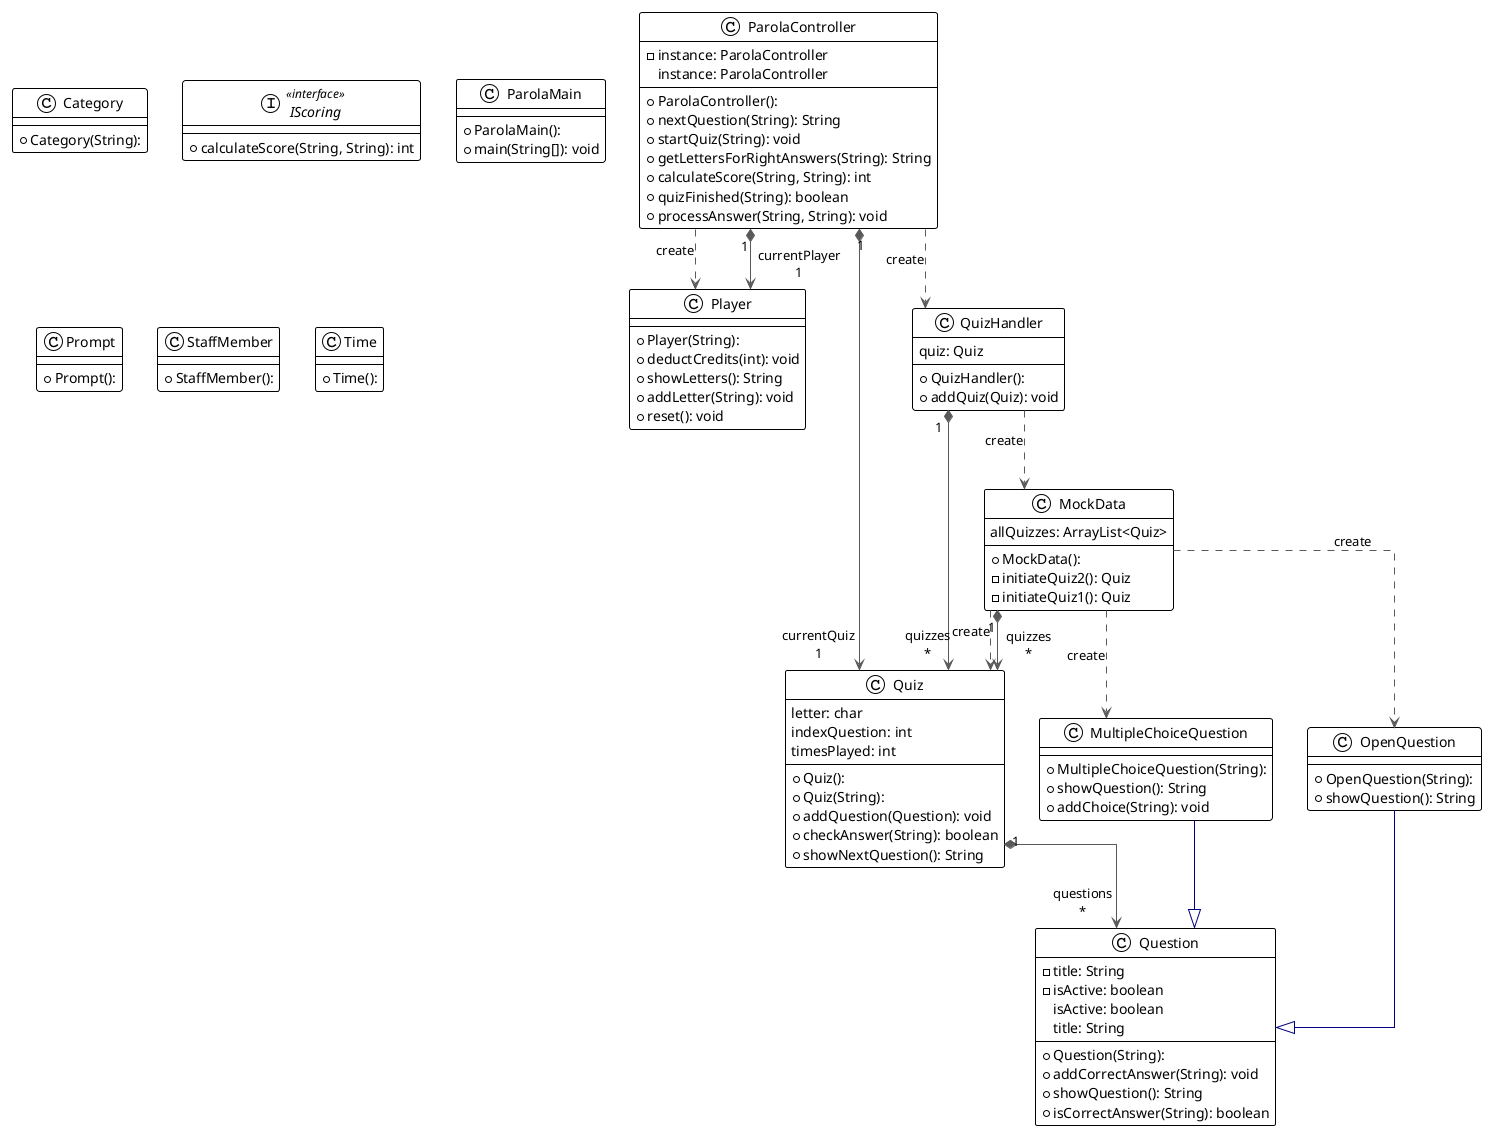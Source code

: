 @startuml

!theme plain
top to bottom direction
skinparam linetype ortho

class Category {
  + Category(String): 
}
interface IScoring << interface >> {
  + calculateScore(String, String): int
}
class MockData {
  + MockData(): 
  - initiateQuiz2(): Quiz
  - initiateQuiz1(): Quiz
   allQuizzes: ArrayList<Quiz>
}
class MultipleChoiceQuestion {
  + MultipleChoiceQuestion(String): 
  + showQuestion(): String
  + addChoice(String): void
}
class OpenQuestion {
  + OpenQuestion(String): 
  + showQuestion(): String
}
class ParolaController {
  + ParolaController(): 
  - instance: ParolaController
  + nextQuestion(String): String
  + startQuiz(String): void
  + getLettersForRightAnswers(String): String
  + calculateScore(String, String): int
  + quizFinished(String): boolean
  + processAnswer(String, String): void
   instance: ParolaController
}
class ParolaMain {
  + ParolaMain(): 
  + main(String[]): void
}
class Player {
  + Player(String): 
  + deductCredits(int): void
  + showLetters(): String
  + addLetter(String): void
  + reset(): void
}
class Prompt {
  + Prompt(): 
}
class Question {
  + Question(String): 
  - title: String
  - isActive: boolean
  + addCorrectAnswer(String): void
  + showQuestion(): String
  + isCorrectAnswer(String): boolean
   isActive: boolean
   title: String
}
class Quiz {
  + Quiz(): 
  + Quiz(String): 
  + addQuestion(Question): void
  + checkAnswer(String): boolean
  + showNextQuestion(): String
   letter: char
   indexQuestion: int
   timesPlayed: int
}
class QuizHandler {
  + QuizHandler(): 
  + addQuiz(Quiz): void
   quiz: Quiz
}
class StaffMember {
  + StaffMember(): 
}
class Time {
  + Time(): 
}

MockData                -[#595959,dashed]->  MultipleChoiceQuestion : "«create»"
MockData                -[#595959,dashed]->  OpenQuestion           : "«create»"
MockData                -[#595959,dashed]->  Quiz                   : "«create»"
MockData               "1" *-[#595959,plain]-> "quizzes\n*" Quiz                   
MultipleChoiceQuestion  -[#000082,plain]-^  Question               
OpenQuestion            -[#000082,plain]-^  Question               
ParolaController        -[#595959,dashed]->  Player                 : "«create»"
ParolaController       "1" *-[#595959,plain]-> "currentPlayer\n1" Player                 
ParolaController       "1" *-[#595959,plain]-> "currentQuiz\n1" Quiz                   
ParolaController        -[#595959,dashed]->  QuizHandler            : "«create»"
Quiz                   "1" *-[#595959,plain]-> "questions\n*" Question               
QuizHandler             -[#595959,dashed]->  MockData               : "«create»"
QuizHandler            "1" *-[#595959,plain]-> "quizzes\n*" Quiz                   
@enduml
